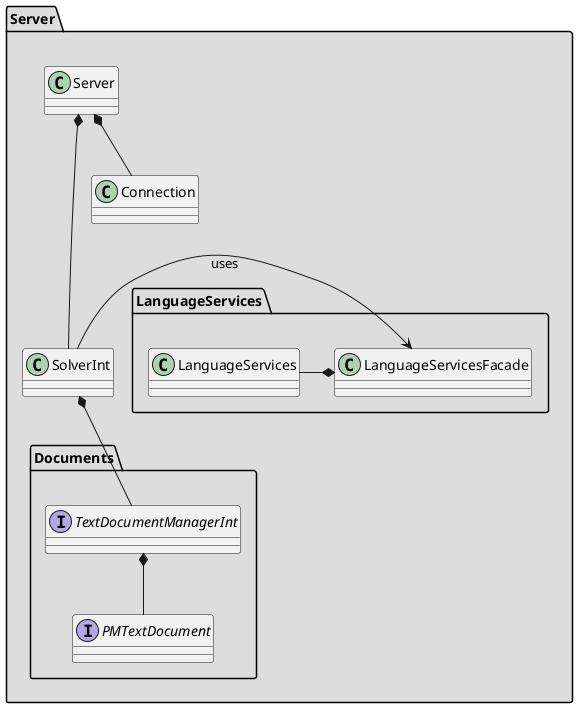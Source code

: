 @startuml

package Server #DDDDDD {

    package LanguageServices {
        class LanguageServicesFacade
        class LanguageServices
        LanguageServices -right-* LanguageServicesFacade
    }

    package Documents{
        interface PMTextDocument
        interface TextDocumentManagerInt 

        TextDocumentManagerInt *-- PMTextDocument
    }

    class SolverInt
    class Connection
    class Server

    Connection -[hidden]- SolverInt

    SolverInt -> LanguageServicesFacade : "uses"
    Server *-- SolverInt
    Server *-- Connection
    

    SolverInt *-- TextDocumentManagerInt
    
}



@enduml